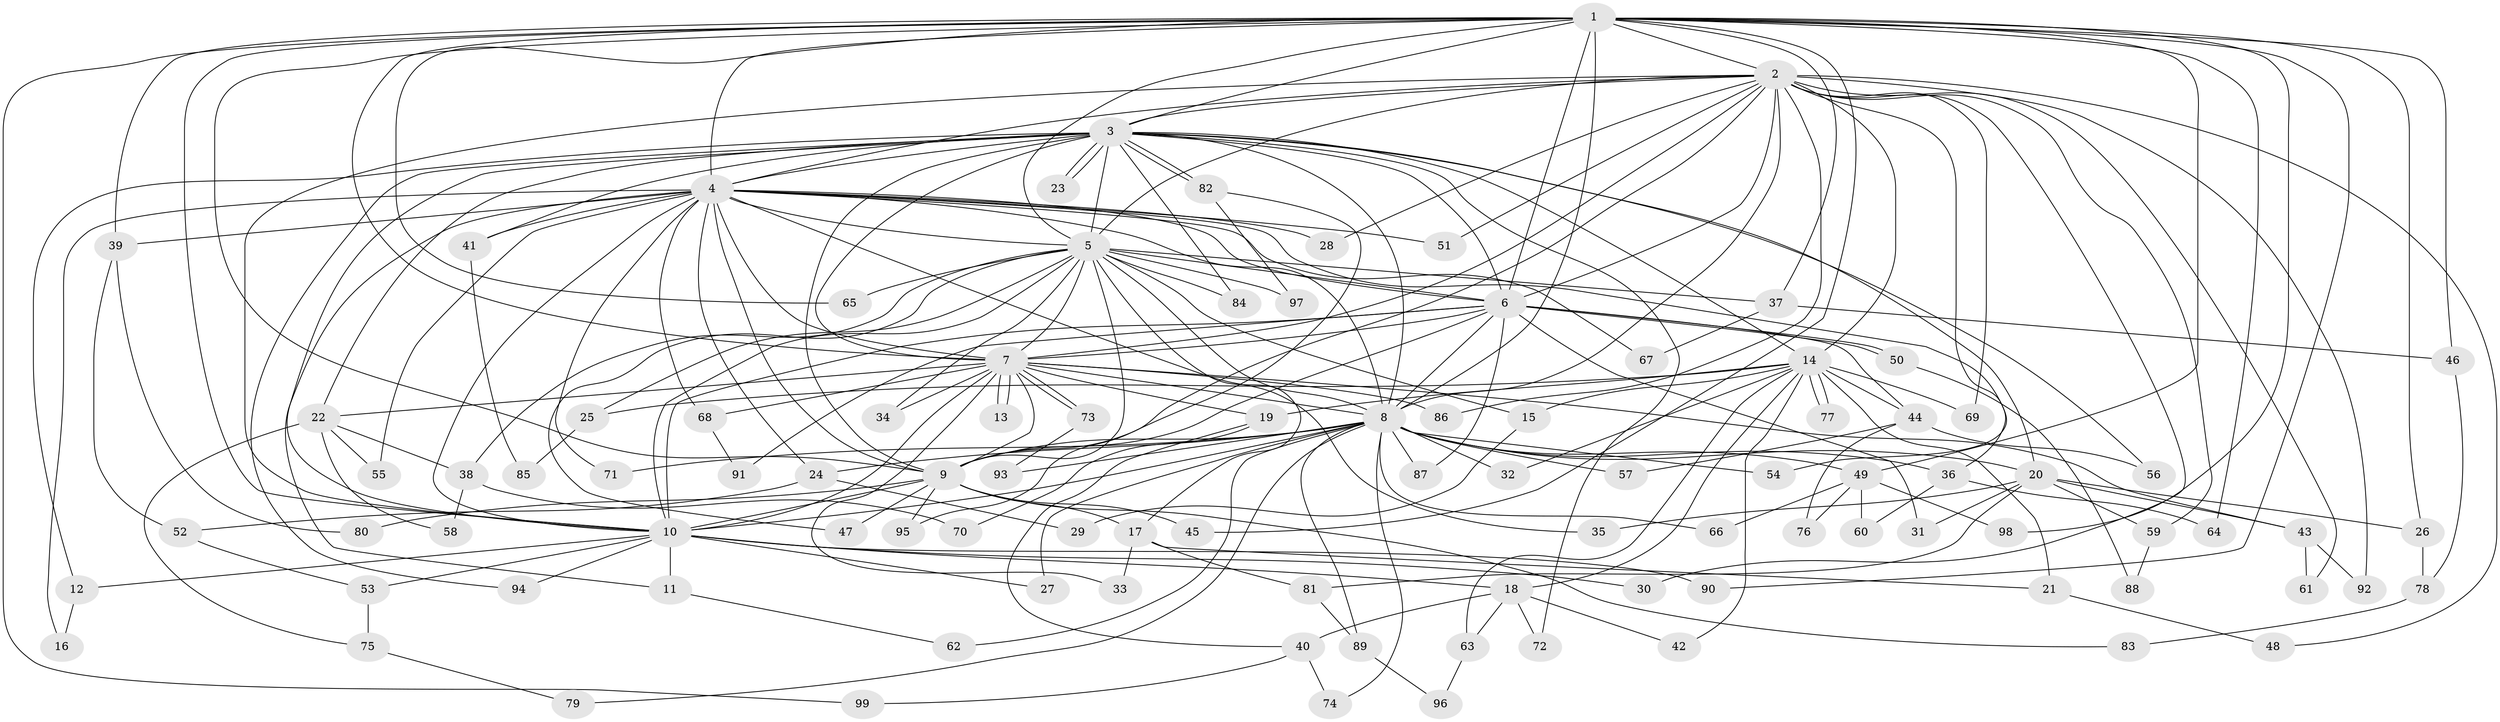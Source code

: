 // coarse degree distribution, {18: 0.0136986301369863, 19: 0.0273972602739726, 22: 0.0136986301369863, 20: 0.0273972602739726, 14: 0.0273972602739726, 26: 0.0136986301369863, 15: 0.0136986301369863, 16: 0.0136986301369863, 3: 0.1643835616438356, 2: 0.5205479452054794, 5: 0.0684931506849315, 6: 0.0136986301369863, 4: 0.0821917808219178}
// Generated by graph-tools (version 1.1) at 2025/51/02/27/25 19:51:51]
// undirected, 99 vertices, 223 edges
graph export_dot {
graph [start="1"]
  node [color=gray90,style=filled];
  1;
  2;
  3;
  4;
  5;
  6;
  7;
  8;
  9;
  10;
  11;
  12;
  13;
  14;
  15;
  16;
  17;
  18;
  19;
  20;
  21;
  22;
  23;
  24;
  25;
  26;
  27;
  28;
  29;
  30;
  31;
  32;
  33;
  34;
  35;
  36;
  37;
  38;
  39;
  40;
  41;
  42;
  43;
  44;
  45;
  46;
  47;
  48;
  49;
  50;
  51;
  52;
  53;
  54;
  55;
  56;
  57;
  58;
  59;
  60;
  61;
  62;
  63;
  64;
  65;
  66;
  67;
  68;
  69;
  70;
  71;
  72;
  73;
  74;
  75;
  76;
  77;
  78;
  79;
  80;
  81;
  82;
  83;
  84;
  85;
  86;
  87;
  88;
  89;
  90;
  91;
  92;
  93;
  94;
  95;
  96;
  97;
  98;
  99;
  1 -- 2;
  1 -- 3;
  1 -- 4;
  1 -- 5;
  1 -- 6;
  1 -- 7;
  1 -- 8;
  1 -- 9;
  1 -- 10;
  1 -- 26;
  1 -- 37;
  1 -- 39;
  1 -- 45;
  1 -- 46;
  1 -- 49;
  1 -- 64;
  1 -- 65;
  1 -- 90;
  1 -- 98;
  1 -- 99;
  2 -- 3;
  2 -- 4;
  2 -- 5;
  2 -- 6;
  2 -- 7;
  2 -- 8;
  2 -- 9;
  2 -- 10;
  2 -- 14;
  2 -- 28;
  2 -- 30;
  2 -- 48;
  2 -- 51;
  2 -- 54;
  2 -- 59;
  2 -- 61;
  2 -- 69;
  2 -- 86;
  2 -- 92;
  3 -- 4;
  3 -- 5;
  3 -- 6;
  3 -- 7;
  3 -- 8;
  3 -- 9;
  3 -- 10;
  3 -- 12;
  3 -- 14;
  3 -- 20;
  3 -- 22;
  3 -- 23;
  3 -- 23;
  3 -- 41;
  3 -- 56;
  3 -- 72;
  3 -- 82;
  3 -- 82;
  3 -- 84;
  3 -- 94;
  4 -- 5;
  4 -- 6;
  4 -- 7;
  4 -- 8;
  4 -- 9;
  4 -- 10;
  4 -- 11;
  4 -- 16;
  4 -- 24;
  4 -- 28;
  4 -- 35;
  4 -- 36;
  4 -- 39;
  4 -- 41;
  4 -- 51;
  4 -- 55;
  4 -- 67;
  4 -- 68;
  4 -- 71;
  5 -- 6;
  5 -- 7;
  5 -- 8;
  5 -- 9;
  5 -- 10;
  5 -- 15;
  5 -- 17;
  5 -- 25;
  5 -- 34;
  5 -- 37;
  5 -- 38;
  5 -- 47;
  5 -- 65;
  5 -- 84;
  5 -- 97;
  6 -- 7;
  6 -- 8;
  6 -- 9;
  6 -- 10;
  6 -- 31;
  6 -- 44;
  6 -- 50;
  6 -- 50;
  6 -- 87;
  6 -- 91;
  7 -- 8;
  7 -- 9;
  7 -- 10;
  7 -- 13;
  7 -- 13;
  7 -- 19;
  7 -- 22;
  7 -- 33;
  7 -- 34;
  7 -- 43;
  7 -- 68;
  7 -- 73;
  7 -- 73;
  7 -- 86;
  8 -- 9;
  8 -- 10;
  8 -- 20;
  8 -- 24;
  8 -- 27;
  8 -- 32;
  8 -- 36;
  8 -- 49;
  8 -- 54;
  8 -- 57;
  8 -- 62;
  8 -- 66;
  8 -- 71;
  8 -- 74;
  8 -- 79;
  8 -- 87;
  8 -- 89;
  8 -- 93;
  9 -- 10;
  9 -- 17;
  9 -- 45;
  9 -- 47;
  9 -- 80;
  9 -- 83;
  9 -- 95;
  10 -- 11;
  10 -- 12;
  10 -- 18;
  10 -- 27;
  10 -- 30;
  10 -- 53;
  10 -- 90;
  10 -- 94;
  11 -- 62;
  12 -- 16;
  14 -- 15;
  14 -- 18;
  14 -- 19;
  14 -- 21;
  14 -- 25;
  14 -- 32;
  14 -- 42;
  14 -- 44;
  14 -- 63;
  14 -- 69;
  14 -- 77;
  14 -- 77;
  15 -- 29;
  17 -- 21;
  17 -- 33;
  17 -- 81;
  18 -- 40;
  18 -- 42;
  18 -- 63;
  18 -- 72;
  19 -- 40;
  19 -- 70;
  20 -- 26;
  20 -- 31;
  20 -- 35;
  20 -- 43;
  20 -- 59;
  20 -- 81;
  21 -- 48;
  22 -- 38;
  22 -- 55;
  22 -- 58;
  22 -- 75;
  24 -- 29;
  24 -- 52;
  25 -- 85;
  26 -- 78;
  36 -- 60;
  36 -- 64;
  37 -- 46;
  37 -- 67;
  38 -- 58;
  38 -- 70;
  39 -- 52;
  39 -- 80;
  40 -- 74;
  40 -- 99;
  41 -- 85;
  43 -- 61;
  43 -- 92;
  44 -- 56;
  44 -- 57;
  44 -- 76;
  46 -- 78;
  49 -- 60;
  49 -- 66;
  49 -- 76;
  49 -- 98;
  50 -- 88;
  52 -- 53;
  53 -- 75;
  59 -- 88;
  63 -- 96;
  68 -- 91;
  73 -- 93;
  75 -- 79;
  78 -- 83;
  81 -- 89;
  82 -- 95;
  82 -- 97;
  89 -- 96;
}
